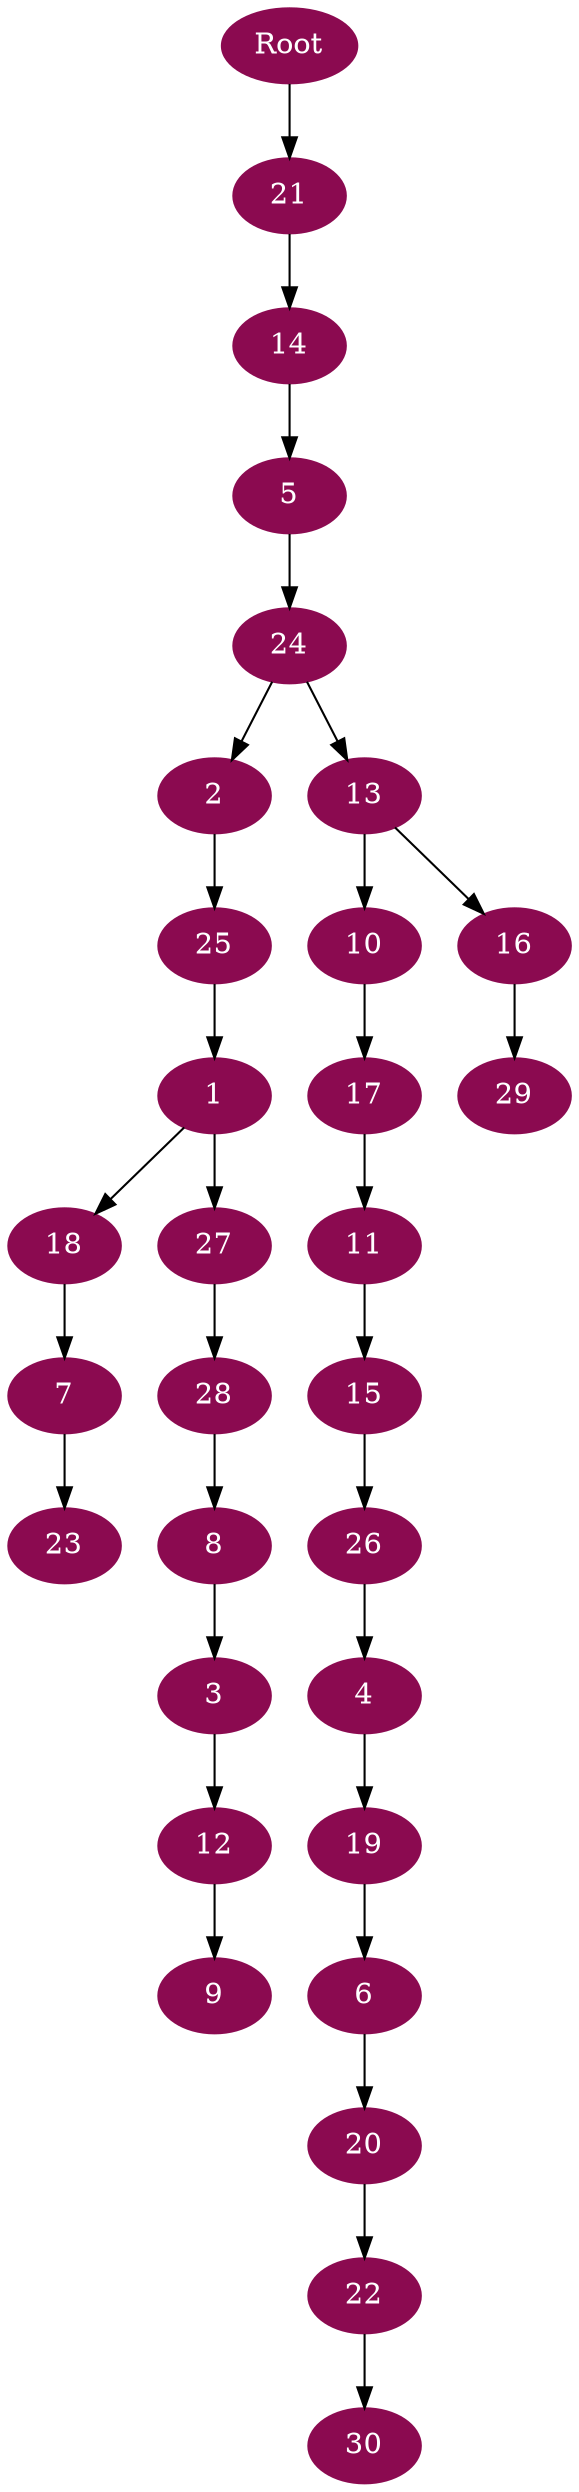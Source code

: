 digraph G {
node [color=deeppink4, style=filled, fontcolor=white];
25 -> 1;
24 -> 2;
8 -> 3;
26 -> 4;
14 -> 5;
19 -> 6;
18 -> 7;
28 -> 8;
12 -> 9;
13 -> 10;
17 -> 11;
3 -> 12;
24 -> 13;
21 -> 14;
11 -> 15;
13 -> 16;
10 -> 17;
1 -> 18;
4 -> 19;
6 -> 20;
Root -> 21;
20 -> 22;
7 -> 23;
5 -> 24;
2 -> 25;
15 -> 26;
1 -> 27;
27 -> 28;
16 -> 29;
22 -> 30;
}
